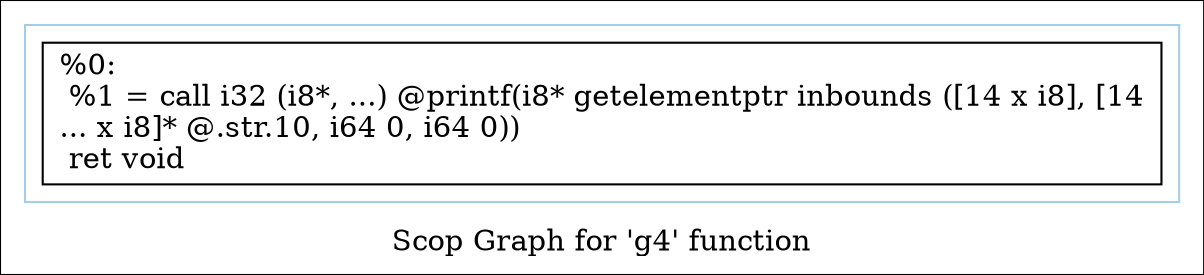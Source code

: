digraph "Scop Graph for 'g4' function" {
	label="Scop Graph for 'g4' function";

	Node0xbad330 [shape=record,label="{%0:\l  %1 = call i32 (i8*, ...) @printf(i8* getelementptr inbounds ([14 x i8], [14\l... x i8]* @.str.10, i64 0, i64 0))\l  ret void\l}"];
	colorscheme = "paired12"
        subgraph cluster_0xb7eed0 {
          label = "";
          style = solid;
          color = 1
          Node0xbad330;
        }
}
